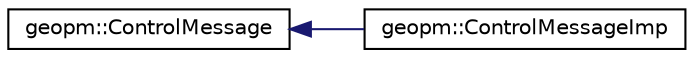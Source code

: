 digraph "Graphical Class Hierarchy"
{
  edge [fontname="Helvetica",fontsize="10",labelfontname="Helvetica",labelfontsize="10"];
  node [fontname="Helvetica",fontsize="10",shape=record];
  rankdir="LR";
  Node0 [label="geopm::ControlMessage",height=0.2,width=0.4,color="black", fillcolor="white", style="filled",URL="$classgeopm_1_1_control_message.html",tooltip="Class for non-runtime messaging. "];
  Node0 -> Node1 [dir="back",color="midnightblue",fontsize="10",style="solid",fontname="Helvetica"];
  Node1 [label="geopm::ControlMessageImp",height=0.2,width=0.4,color="black", fillcolor="white", style="filled",URL="$classgeopm_1_1_control_message_imp.html"];
}
